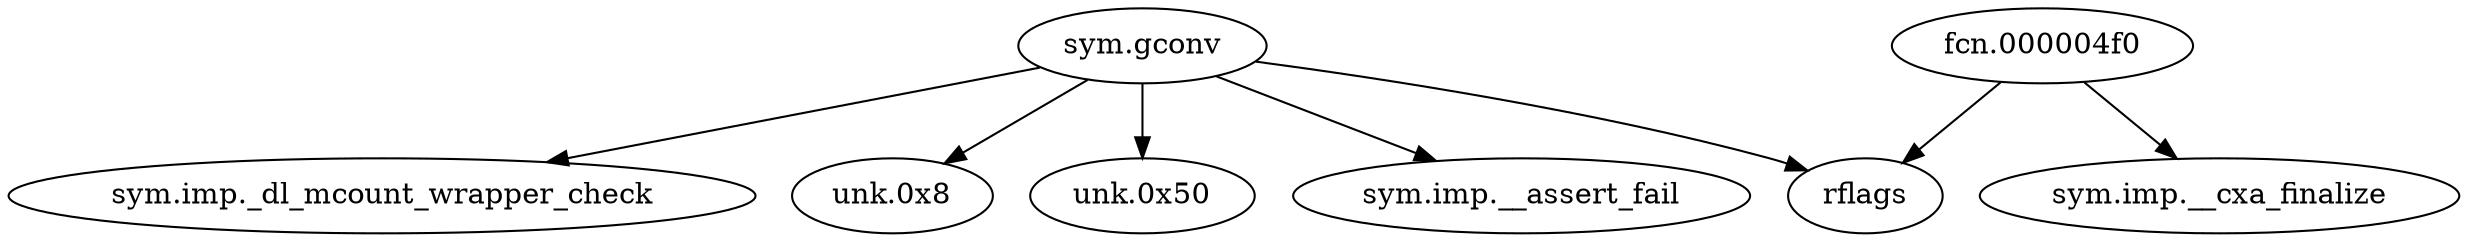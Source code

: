 digraph code {
  "0x000005b0" [label="sym.gconv"];
  "0x000005b0" -> "0x000004b0";
  "0x000004b0" [label="sym.imp._dl_mcount_wrapper_check"];
  "0x000005b0" -> "0x00000000";
  "0x00000000" [label="rflags"];
  "0x000005b0" -> "0x00000008";
  "0x00000008" [label="unk.0x8"];
  "0x000005b0" -> "0x00000050";
  "0x00000050" [label="unk.0x50"];
  "0x000005b0" -> "0x000004a0";
  "0x000004a0" [label="sym.imp.__assert_fail"];
  "0x000004f0" [label="fcn.000004f0"];
  "0x000004f0" -> "0x000004c0";
  "0x000004c0" [label="sym.imp.__cxa_finalize"];
  "0x000004f0" -> "0x00000000";
  "0x00000000" [label="rflags"];
}